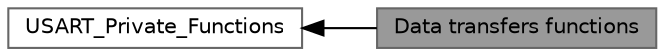 digraph "Data transfers functions"
{
 // LATEX_PDF_SIZE
  bgcolor="transparent";
  edge [fontname=Helvetica,fontsize=10,labelfontname=Helvetica,labelfontsize=10];
  node [fontname=Helvetica,fontsize=10,shape=box,height=0.2,width=0.4];
  rankdir=LR;
  Node1 [id="Node000001",label="Data transfers functions",height=0.2,width=0.4,color="gray40", fillcolor="grey60", style="filled", fontcolor="black",tooltip="Data transfers functions."];
  Node2 [id="Node000002",label="USART_Private_Functions",height=0.2,width=0.4,color="grey40", fillcolor="white", style="filled",URL="$group___u_s_a_r_t___private___functions.html",tooltip=" "];
  Node2->Node1 [shape=plaintext, dir="back", style="solid"];
}
